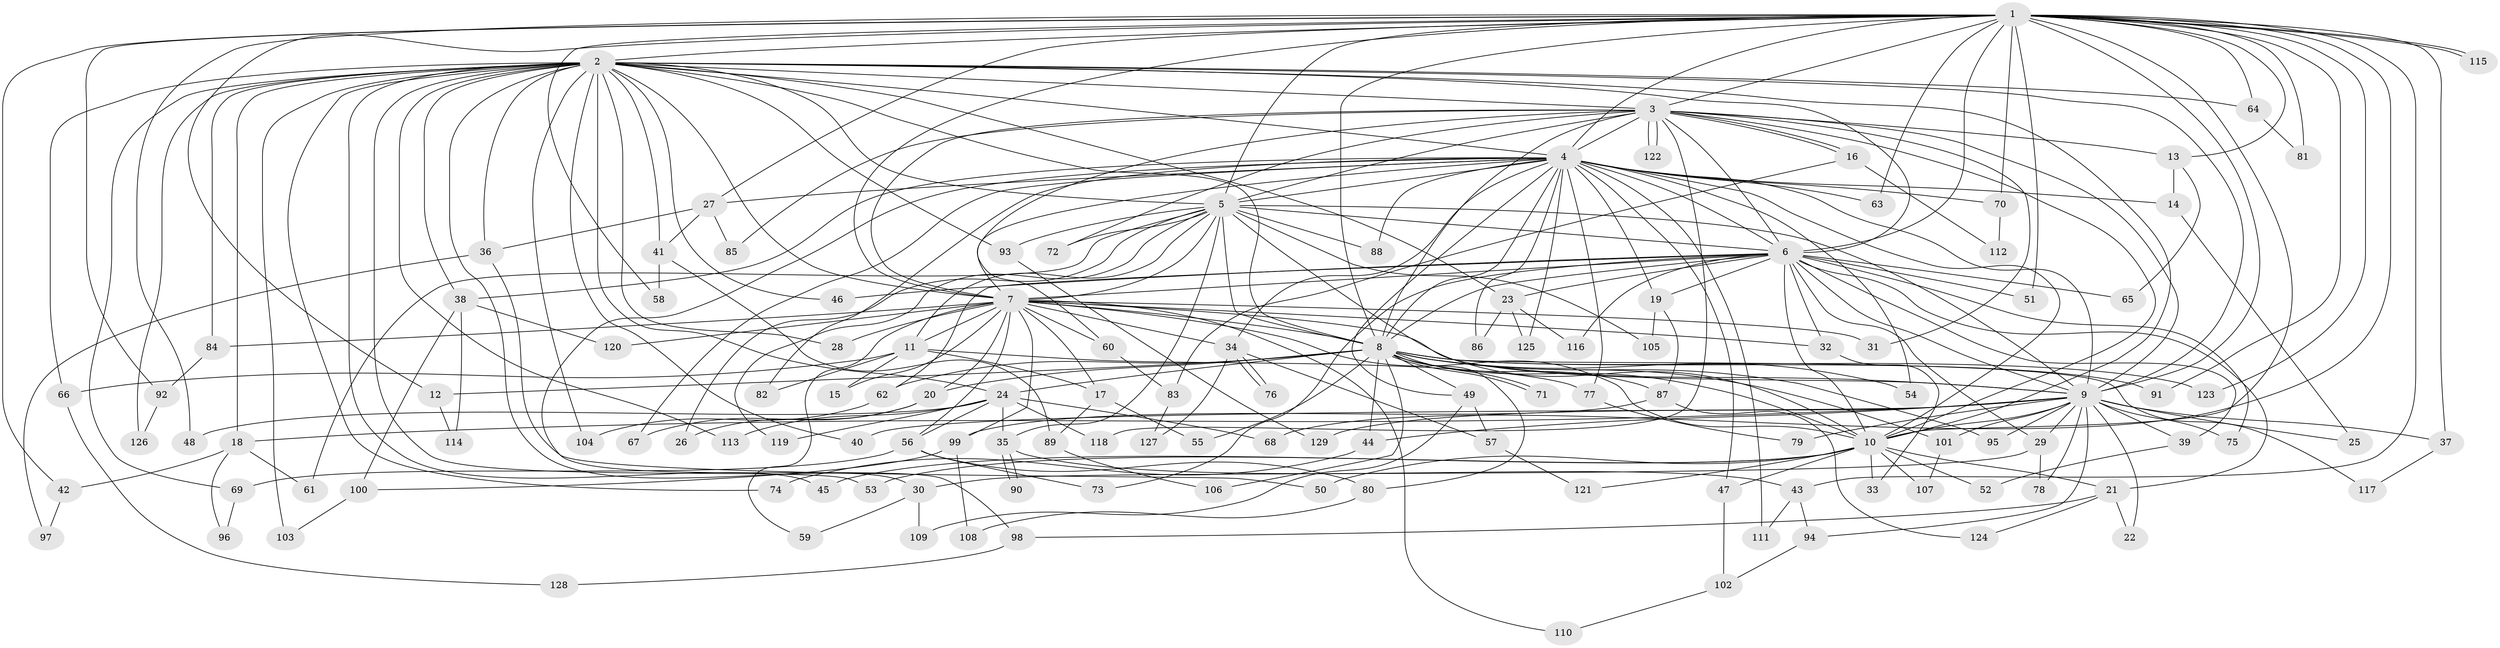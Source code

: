 // coarse degree distribution, {32: 0.01020408163265306, 38: 0.01020408163265306, 15: 0.02040816326530612, 35: 0.01020408163265306, 22: 0.01020408163265306, 21: 0.01020408163265306, 6: 0.02040816326530612, 3: 0.2653061224489796, 4: 0.11224489795918367, 5: 0.061224489795918366, 2: 0.4489795918367347, 9: 0.01020408163265306, 1: 0.01020408163265306}
// Generated by graph-tools (version 1.1) at 2025/23/03/03/25 07:23:38]
// undirected, 129 vertices, 283 edges
graph export_dot {
graph [start="1"]
  node [color=gray90,style=filled];
  1;
  2;
  3;
  4;
  5;
  6;
  7;
  8;
  9;
  10;
  11;
  12;
  13;
  14;
  15;
  16;
  17;
  18;
  19;
  20;
  21;
  22;
  23;
  24;
  25;
  26;
  27;
  28;
  29;
  30;
  31;
  32;
  33;
  34;
  35;
  36;
  37;
  38;
  39;
  40;
  41;
  42;
  43;
  44;
  45;
  46;
  47;
  48;
  49;
  50;
  51;
  52;
  53;
  54;
  55;
  56;
  57;
  58;
  59;
  60;
  61;
  62;
  63;
  64;
  65;
  66;
  67;
  68;
  69;
  70;
  71;
  72;
  73;
  74;
  75;
  76;
  77;
  78;
  79;
  80;
  81;
  82;
  83;
  84;
  85;
  86;
  87;
  88;
  89;
  90;
  91;
  92;
  93;
  94;
  95;
  96;
  97;
  98;
  99;
  100;
  101;
  102;
  103;
  104;
  105;
  106;
  107;
  108;
  109;
  110;
  111;
  112;
  113;
  114;
  115;
  116;
  117;
  118;
  119;
  120;
  121;
  122;
  123;
  124;
  125;
  126;
  127;
  128;
  129;
  1 -- 2;
  1 -- 3;
  1 -- 4;
  1 -- 5;
  1 -- 6;
  1 -- 7;
  1 -- 8;
  1 -- 9;
  1 -- 10;
  1 -- 12;
  1 -- 13;
  1 -- 27;
  1 -- 37;
  1 -- 42;
  1 -- 43;
  1 -- 48;
  1 -- 51;
  1 -- 58;
  1 -- 63;
  1 -- 64;
  1 -- 68;
  1 -- 70;
  1 -- 81;
  1 -- 91;
  1 -- 92;
  1 -- 115;
  1 -- 115;
  1 -- 123;
  2 -- 3;
  2 -- 4;
  2 -- 5;
  2 -- 6;
  2 -- 7;
  2 -- 8;
  2 -- 9;
  2 -- 10;
  2 -- 18;
  2 -- 23;
  2 -- 24;
  2 -- 28;
  2 -- 30;
  2 -- 36;
  2 -- 38;
  2 -- 40;
  2 -- 41;
  2 -- 45;
  2 -- 46;
  2 -- 53;
  2 -- 64;
  2 -- 66;
  2 -- 69;
  2 -- 74;
  2 -- 84;
  2 -- 93;
  2 -- 103;
  2 -- 104;
  2 -- 113;
  2 -- 126;
  3 -- 4;
  3 -- 5;
  3 -- 6;
  3 -- 7;
  3 -- 8;
  3 -- 9;
  3 -- 10;
  3 -- 13;
  3 -- 16;
  3 -- 16;
  3 -- 31;
  3 -- 60;
  3 -- 72;
  3 -- 85;
  3 -- 118;
  3 -- 122;
  3 -- 122;
  4 -- 5;
  4 -- 6;
  4 -- 7;
  4 -- 8;
  4 -- 9;
  4 -- 10;
  4 -- 14;
  4 -- 19;
  4 -- 27;
  4 -- 34;
  4 -- 38;
  4 -- 47;
  4 -- 49;
  4 -- 54;
  4 -- 63;
  4 -- 67;
  4 -- 70;
  4 -- 77;
  4 -- 82;
  4 -- 86;
  4 -- 88;
  4 -- 98;
  4 -- 111;
  4 -- 125;
  5 -- 6;
  5 -- 7;
  5 -- 8;
  5 -- 9;
  5 -- 10;
  5 -- 11;
  5 -- 26;
  5 -- 35;
  5 -- 61;
  5 -- 72;
  5 -- 88;
  5 -- 93;
  5 -- 105;
  5 -- 119;
  6 -- 7;
  6 -- 8;
  6 -- 9;
  6 -- 10;
  6 -- 19;
  6 -- 21;
  6 -- 23;
  6 -- 29;
  6 -- 32;
  6 -- 39;
  6 -- 46;
  6 -- 51;
  6 -- 62;
  6 -- 65;
  6 -- 73;
  6 -- 75;
  6 -- 116;
  7 -- 8;
  7 -- 9;
  7 -- 10;
  7 -- 11;
  7 -- 15;
  7 -- 17;
  7 -- 20;
  7 -- 28;
  7 -- 31;
  7 -- 32;
  7 -- 34;
  7 -- 56;
  7 -- 59;
  7 -- 60;
  7 -- 84;
  7 -- 99;
  7 -- 110;
  7 -- 120;
  8 -- 9;
  8 -- 10;
  8 -- 12;
  8 -- 20;
  8 -- 24;
  8 -- 44;
  8 -- 49;
  8 -- 54;
  8 -- 55;
  8 -- 62;
  8 -- 71;
  8 -- 71;
  8 -- 80;
  8 -- 87;
  8 -- 91;
  8 -- 95;
  8 -- 101;
  8 -- 106;
  8 -- 117;
  8 -- 123;
  9 -- 10;
  9 -- 18;
  9 -- 22;
  9 -- 25;
  9 -- 29;
  9 -- 37;
  9 -- 39;
  9 -- 40;
  9 -- 44;
  9 -- 75;
  9 -- 78;
  9 -- 79;
  9 -- 94;
  9 -- 95;
  9 -- 101;
  9 -- 129;
  10 -- 21;
  10 -- 33;
  10 -- 45;
  10 -- 47;
  10 -- 50;
  10 -- 52;
  10 -- 53;
  10 -- 107;
  10 -- 121;
  11 -- 15;
  11 -- 17;
  11 -- 66;
  11 -- 77;
  11 -- 82;
  12 -- 114;
  13 -- 14;
  13 -- 65;
  14 -- 25;
  16 -- 83;
  16 -- 112;
  17 -- 55;
  17 -- 89;
  18 -- 42;
  18 -- 61;
  18 -- 96;
  19 -- 87;
  19 -- 105;
  20 -- 26;
  20 -- 67;
  21 -- 22;
  21 -- 98;
  21 -- 124;
  23 -- 86;
  23 -- 116;
  23 -- 125;
  24 -- 35;
  24 -- 48;
  24 -- 56;
  24 -- 68;
  24 -- 113;
  24 -- 118;
  24 -- 119;
  27 -- 36;
  27 -- 41;
  27 -- 85;
  29 -- 30;
  29 -- 78;
  30 -- 59;
  30 -- 109;
  32 -- 33;
  34 -- 57;
  34 -- 76;
  34 -- 76;
  34 -- 127;
  35 -- 43;
  35 -- 90;
  35 -- 90;
  36 -- 50;
  36 -- 97;
  37 -- 117;
  38 -- 100;
  38 -- 114;
  38 -- 120;
  39 -- 52;
  41 -- 58;
  41 -- 89;
  42 -- 97;
  43 -- 94;
  43 -- 111;
  44 -- 74;
  47 -- 102;
  49 -- 57;
  49 -- 109;
  56 -- 69;
  56 -- 73;
  56 -- 80;
  57 -- 121;
  60 -- 83;
  62 -- 104;
  64 -- 81;
  66 -- 128;
  69 -- 96;
  70 -- 112;
  77 -- 79;
  80 -- 108;
  83 -- 127;
  84 -- 92;
  87 -- 99;
  87 -- 124;
  89 -- 106;
  92 -- 126;
  93 -- 129;
  94 -- 102;
  98 -- 128;
  99 -- 100;
  99 -- 108;
  100 -- 103;
  101 -- 107;
  102 -- 110;
}
